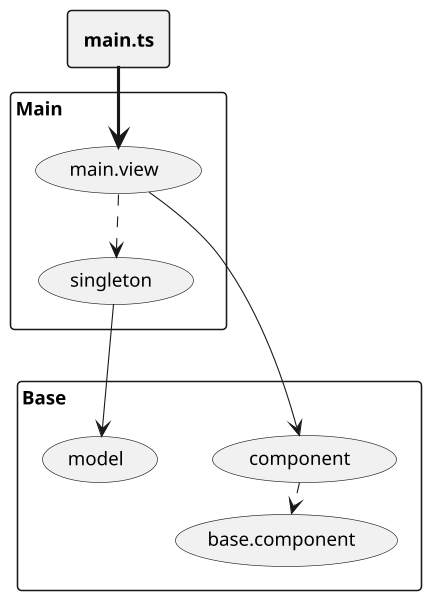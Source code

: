 @startuml

skinparam monochrome true
skinparam ranksep 20
skinparam dpi 150
skinparam arrowThickness 0.7
skinparam packageTitleAlignment left
skinparam usecaseBorderThickness 0.4
skinparam defaultFontSize 12
skinparam rectangleBorderThickness 1

rectangle "Main" {
  (main.view)
  (singleton)
}
rectangle "Base" {
  (base.component)
  (component)
  (model)
}
rectangle "<b>main.ts</b>" as main_ts

(component) ..> (base.component)
main_ts ==> (main.view)
(main.view) --> (component)
(main.view) ...> (singleton)
(singleton) ---> (model)

@enduml



